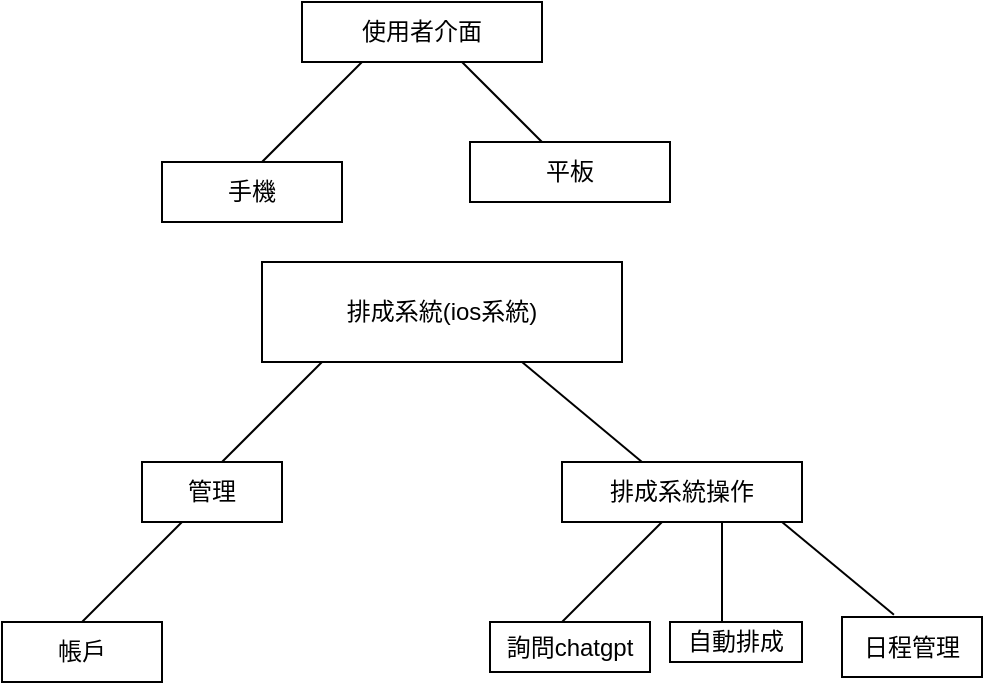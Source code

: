 <mxfile version="26.0.11">
  <diagram name="第 1 页" id="HvSun0O0seoyiaE5DwOT">
    <mxGraphModel dx="1050" dy="530" grid="1" gridSize="10" guides="1" tooltips="1" connect="1" arrows="1" fold="1" page="1" pageScale="1" pageWidth="827" pageHeight="1169" math="0" shadow="0">
      <root>
        <mxCell id="0" />
        <mxCell id="1" parent="0" />
        <mxCell id="u2ehLwDQk69W5QjlWle8-1" value="使用者介面" style="rounded=0;whiteSpace=wrap;html=1;" vertex="1" parent="1">
          <mxGeometry x="330" y="70" width="120" height="30" as="geometry" />
        </mxCell>
        <mxCell id="u2ehLwDQk69W5QjlWle8-2" value="" style="endArrow=none;html=1;rounded=0;entryX=0.25;entryY=1;entryDx=0;entryDy=0;" edge="1" parent="1" target="u2ehLwDQk69W5QjlWle8-1">
          <mxGeometry width="50" height="50" relative="1" as="geometry">
            <mxPoint x="300" y="160" as="sourcePoint" />
            <mxPoint x="350" y="110" as="targetPoint" />
          </mxGeometry>
        </mxCell>
        <mxCell id="u2ehLwDQk69W5QjlWle8-3" value="手機" style="rounded=0;whiteSpace=wrap;html=1;" vertex="1" parent="1">
          <mxGeometry x="260" y="150" width="90" height="30" as="geometry" />
        </mxCell>
        <mxCell id="u2ehLwDQk69W5QjlWle8-4" value="" style="endArrow=none;html=1;rounded=0;" edge="1" parent="1">
          <mxGeometry width="50" height="50" relative="1" as="geometry">
            <mxPoint x="450" y="140" as="sourcePoint" />
            <mxPoint x="410" y="100" as="targetPoint" />
          </mxGeometry>
        </mxCell>
        <mxCell id="u2ehLwDQk69W5QjlWle8-5" value="平板" style="rounded=0;whiteSpace=wrap;html=1;" vertex="1" parent="1">
          <mxGeometry x="414" y="140" width="100" height="30" as="geometry" />
        </mxCell>
        <mxCell id="u2ehLwDQk69W5QjlWle8-6" value="排成系統(ios系統)" style="rounded=0;whiteSpace=wrap;html=1;" vertex="1" parent="1">
          <mxGeometry x="310" y="200" width="180" height="50" as="geometry" />
        </mxCell>
        <mxCell id="u2ehLwDQk69W5QjlWle8-7" value="" style="endArrow=none;html=1;rounded=0;" edge="1" parent="1">
          <mxGeometry width="50" height="50" relative="1" as="geometry">
            <mxPoint x="290" y="300" as="sourcePoint" />
            <mxPoint x="340" y="250" as="targetPoint" />
          </mxGeometry>
        </mxCell>
        <mxCell id="u2ehLwDQk69W5QjlWle8-8" value="管理" style="rounded=0;whiteSpace=wrap;html=1;" vertex="1" parent="1">
          <mxGeometry x="250" y="300" width="70" height="30" as="geometry" />
        </mxCell>
        <mxCell id="u2ehLwDQk69W5QjlWle8-9" value="" style="endArrow=none;html=1;rounded=0;" edge="1" parent="1">
          <mxGeometry width="50" height="50" relative="1" as="geometry">
            <mxPoint x="220" y="380" as="sourcePoint" />
            <mxPoint x="270" y="330" as="targetPoint" />
          </mxGeometry>
        </mxCell>
        <mxCell id="u2ehLwDQk69W5QjlWle8-10" value="帳戶" style="rounded=0;whiteSpace=wrap;html=1;" vertex="1" parent="1">
          <mxGeometry x="180" y="380" width="80" height="30" as="geometry" />
        </mxCell>
        <mxCell id="u2ehLwDQk69W5QjlWle8-13" value="" style="endArrow=none;html=1;rounded=0;" edge="1" parent="1">
          <mxGeometry width="50" height="50" relative="1" as="geometry">
            <mxPoint x="500" y="300" as="sourcePoint" />
            <mxPoint x="440" y="250" as="targetPoint" />
          </mxGeometry>
        </mxCell>
        <mxCell id="u2ehLwDQk69W5QjlWle8-14" value="排成系統操作" style="rounded=0;whiteSpace=wrap;html=1;" vertex="1" parent="1">
          <mxGeometry x="460" y="300" width="120" height="30" as="geometry" />
        </mxCell>
        <mxCell id="u2ehLwDQk69W5QjlWle8-15" value="詢問chatgpt" style="rounded=0;whiteSpace=wrap;html=1;" vertex="1" parent="1">
          <mxGeometry x="424" y="380" width="80" height="25" as="geometry" />
        </mxCell>
        <mxCell id="u2ehLwDQk69W5QjlWle8-16" value="" style="endArrow=none;html=1;rounded=0;" edge="1" parent="1">
          <mxGeometry width="50" height="50" relative="1" as="geometry">
            <mxPoint x="460" y="380" as="sourcePoint" />
            <mxPoint x="510" y="330" as="targetPoint" />
          </mxGeometry>
        </mxCell>
        <mxCell id="u2ehLwDQk69W5QjlWle8-17" style="edgeStyle=orthogonalEdgeStyle;rounded=0;orthogonalLoop=1;jettySize=auto;html=1;exitX=0.5;exitY=1;exitDx=0;exitDy=0;" edge="1" parent="1" source="u2ehLwDQk69W5QjlWle8-15" target="u2ehLwDQk69W5QjlWle8-15">
          <mxGeometry relative="1" as="geometry" />
        </mxCell>
        <mxCell id="u2ehLwDQk69W5QjlWle8-18" value="" style="endArrow=none;html=1;rounded=0;" edge="1" parent="1">
          <mxGeometry width="50" height="50" relative="1" as="geometry">
            <mxPoint x="540" y="380" as="sourcePoint" />
            <mxPoint x="540" y="330" as="targetPoint" />
          </mxGeometry>
        </mxCell>
        <mxCell id="u2ehLwDQk69W5QjlWle8-19" value="自動排成" style="rounded=0;whiteSpace=wrap;html=1;" vertex="1" parent="1">
          <mxGeometry x="514" y="380" width="66" height="20" as="geometry" />
        </mxCell>
        <mxCell id="u2ehLwDQk69W5QjlWle8-20" value="" style="endArrow=none;html=1;rounded=0;exitX=0.371;exitY=-0.037;exitDx=0;exitDy=0;exitPerimeter=0;" edge="1" parent="1" source="u2ehLwDQk69W5QjlWle8-21">
          <mxGeometry width="50" height="50" relative="1" as="geometry">
            <mxPoint x="620" y="370" as="sourcePoint" />
            <mxPoint x="570" y="330" as="targetPoint" />
          </mxGeometry>
        </mxCell>
        <mxCell id="u2ehLwDQk69W5QjlWle8-21" value="日程管理" style="rounded=0;whiteSpace=wrap;html=1;" vertex="1" parent="1">
          <mxGeometry x="600" y="377.5" width="70" height="30" as="geometry" />
        </mxCell>
      </root>
    </mxGraphModel>
  </diagram>
</mxfile>
